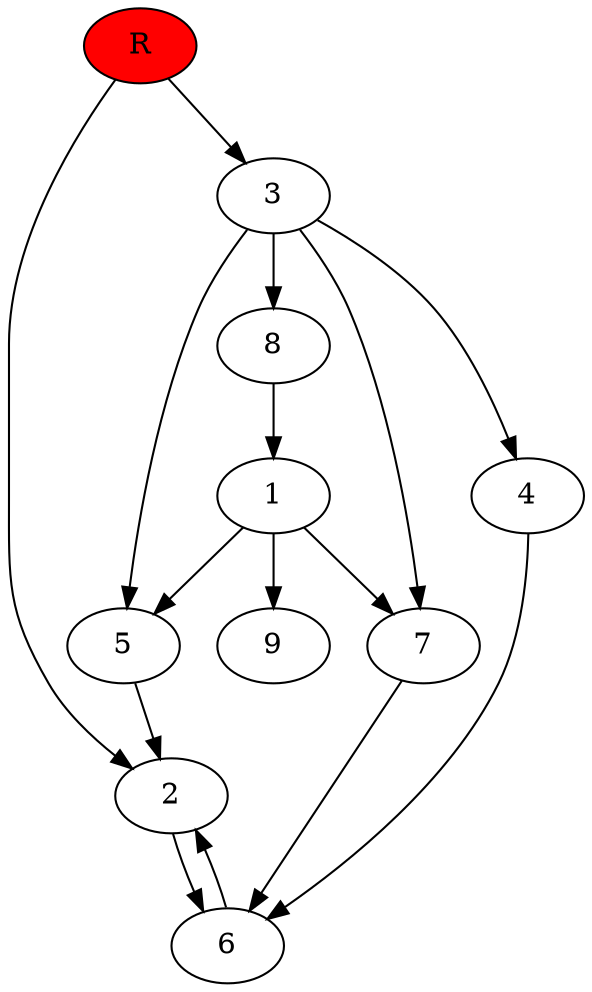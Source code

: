 digraph prb50629 {
	1
	2
	3
	4
	5
	6
	7
	8
	R [fillcolor="#ff0000" style=filled]
	1 -> 5
	1 -> 7
	1 -> 9
	2 -> 6
	3 -> 4
	3 -> 5
	3 -> 7
	3 -> 8
	4 -> 6
	5 -> 2
	6 -> 2
	7 -> 6
	8 -> 1
	R -> 2
	R -> 3
}
